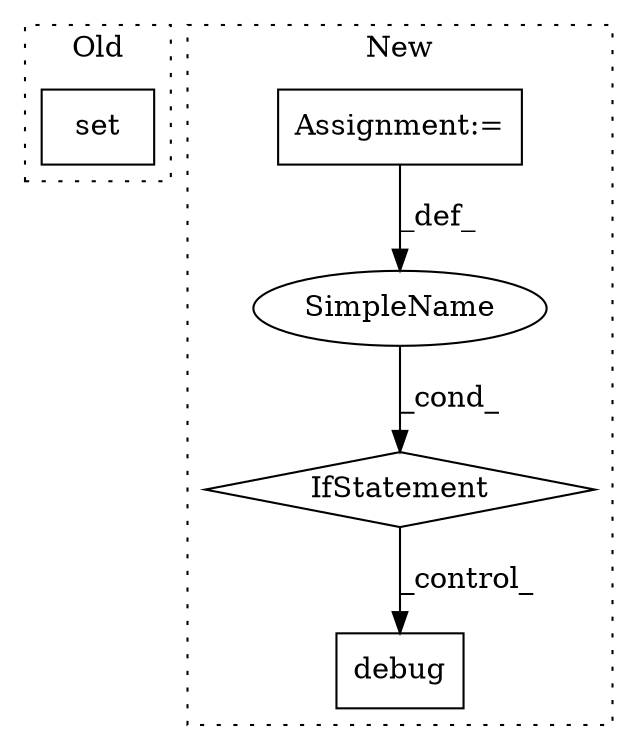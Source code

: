 digraph G {
subgraph cluster0 {
1 [label="set" a="32" s="4336,4346" l="4,1" shape="box"];
label = "Old";
style="dotted";
}
subgraph cluster1 {
2 [label="debug" a="32" s="4919" l="7" shape="box"];
3 [label="Assignment:=" a="7" s="4564" l="1" shape="box"];
4 [label="IfStatement" a="25" s="4843,4862" l="4,2" shape="diamond"];
5 [label="SimpleName" a="42" s="" l="" shape="ellipse"];
label = "New";
style="dotted";
}
3 -> 5 [label="_def_"];
4 -> 2 [label="_control_"];
5 -> 4 [label="_cond_"];
}